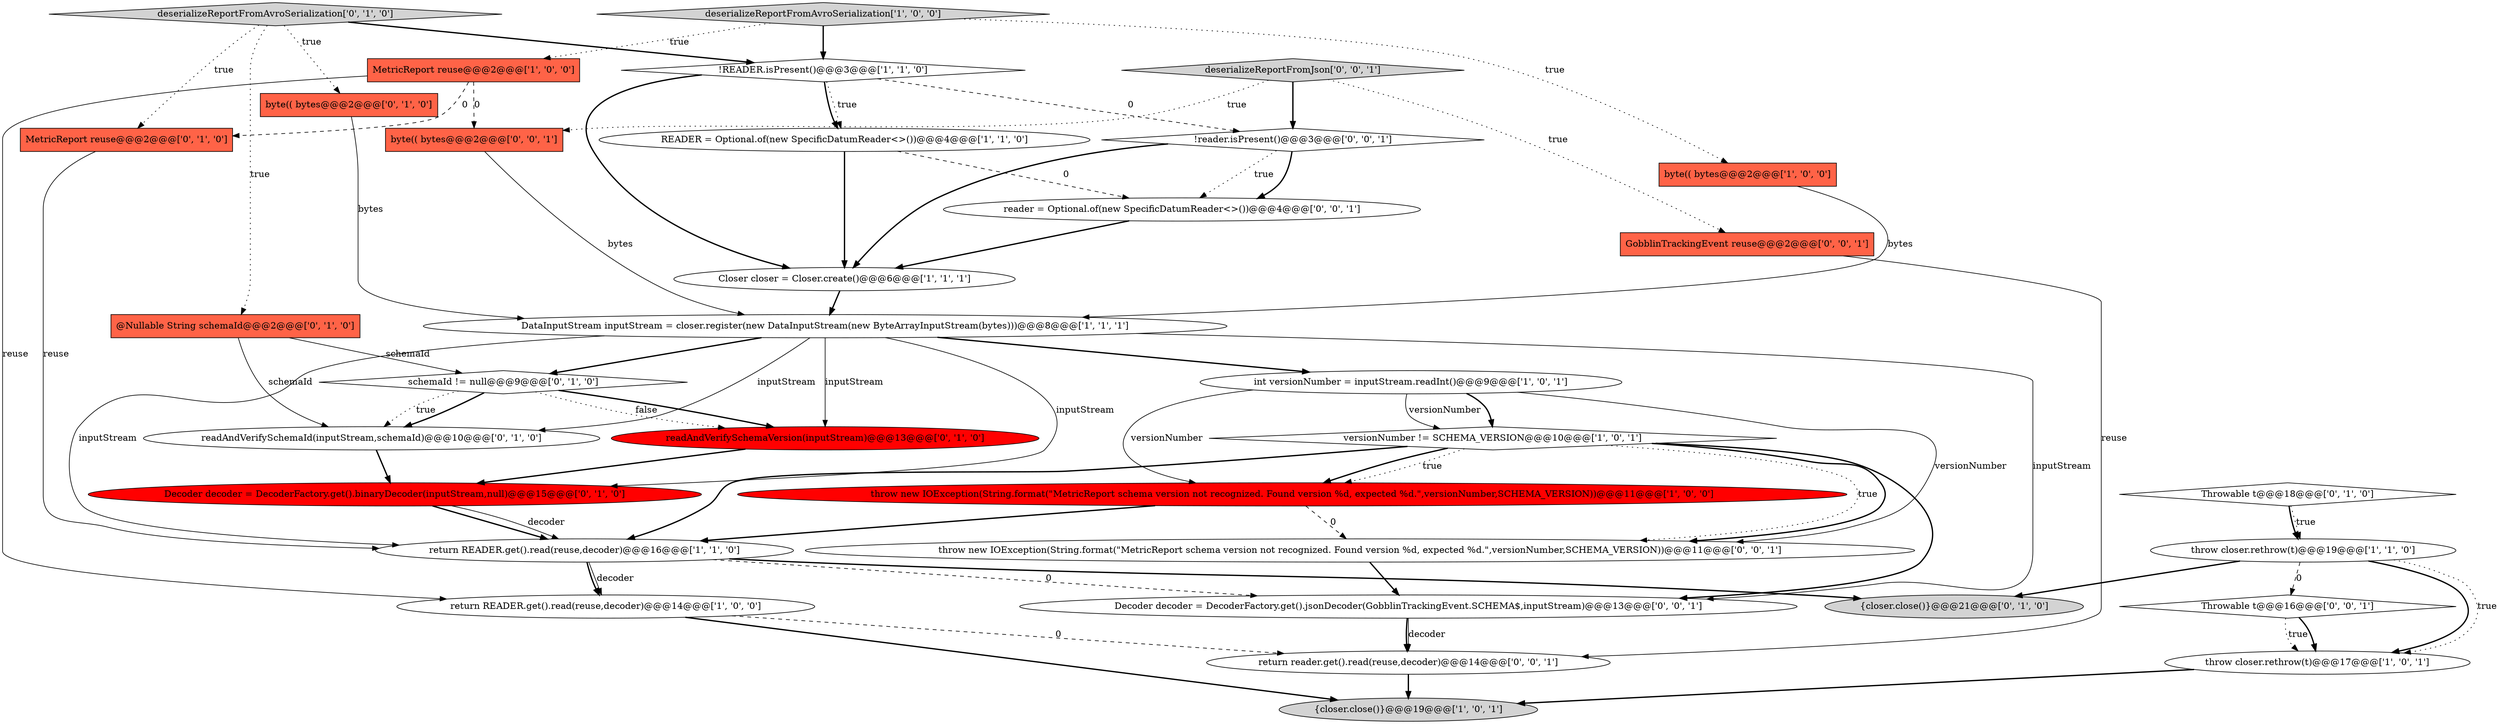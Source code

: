digraph {
4 [style = filled, label = "throw closer.rethrow(t)@@@17@@@['1', '0', '1']", fillcolor = white, shape = ellipse image = "AAA0AAABBB1BBB"];
0 [style = filled, label = "versionNumber != SCHEMA_VERSION@@@10@@@['1', '0', '1']", fillcolor = white, shape = diamond image = "AAA0AAABBB1BBB"];
7 [style = filled, label = "Closer closer = Closer.create()@@@6@@@['1', '1', '1']", fillcolor = white, shape = ellipse image = "AAA0AAABBB1BBB"];
26 [style = filled, label = "deserializeReportFromJson['0', '0', '1']", fillcolor = lightgray, shape = diamond image = "AAA0AAABBB3BBB"];
3 [style = filled, label = "int versionNumber = inputStream.readInt()@@@9@@@['1', '0', '1']", fillcolor = white, shape = ellipse image = "AAA0AAABBB1BBB"];
17 [style = filled, label = "byte(( bytes@@@2@@@['0', '1', '0']", fillcolor = tomato, shape = box image = "AAA0AAABBB2BBB"];
20 [style = filled, label = "Throwable t@@@18@@@['0', '1', '0']", fillcolor = white, shape = diamond image = "AAA0AAABBB2BBB"];
10 [style = filled, label = "throw closer.rethrow(t)@@@19@@@['1', '1', '0']", fillcolor = white, shape = ellipse image = "AAA0AAABBB1BBB"];
15 [style = filled, label = "Decoder decoder = DecoderFactory.get().binaryDecoder(inputStream,null)@@@15@@@['0', '1', '0']", fillcolor = red, shape = ellipse image = "AAA1AAABBB2BBB"];
9 [style = filled, label = "DataInputStream inputStream = closer.register(new DataInputStream(new ByteArrayInputStream(bytes)))@@@8@@@['1', '1', '1']", fillcolor = white, shape = ellipse image = "AAA0AAABBB1BBB"];
16 [style = filled, label = "{closer.close()}@@@21@@@['0', '1', '0']", fillcolor = lightgray, shape = ellipse image = "AAA0AAABBB2BBB"];
14 [style = filled, label = "{closer.close()}@@@19@@@['1', '0', '1']", fillcolor = lightgray, shape = ellipse image = "AAA0AAABBB1BBB"];
21 [style = filled, label = "MetricReport reuse@@@2@@@['0', '1', '0']", fillcolor = tomato, shape = box image = "AAA1AAABBB2BBB"];
25 [style = filled, label = "reader = Optional.of(new SpecificDatumReader<>())@@@4@@@['0', '0', '1']", fillcolor = white, shape = ellipse image = "AAA0AAABBB3BBB"];
8 [style = filled, label = "READER = Optional.of(new SpecificDatumReader<>())@@@4@@@['1', '1', '0']", fillcolor = white, shape = ellipse image = "AAA0AAABBB1BBB"];
24 [style = filled, label = "deserializeReportFromAvroSerialization['0', '1', '0']", fillcolor = lightgray, shape = diamond image = "AAA0AAABBB2BBB"];
27 [style = filled, label = "GobblinTrackingEvent reuse@@@2@@@['0', '0', '1']", fillcolor = tomato, shape = box image = "AAA0AAABBB3BBB"];
1 [style = filled, label = "!READER.isPresent()@@@3@@@['1', '1', '0']", fillcolor = white, shape = diamond image = "AAA0AAABBB1BBB"];
6 [style = filled, label = "return READER.get().read(reuse,decoder)@@@14@@@['1', '0', '0']", fillcolor = white, shape = ellipse image = "AAA0AAABBB1BBB"];
28 [style = filled, label = "Decoder decoder = DecoderFactory.get().jsonDecoder(GobblinTrackingEvent.SCHEMA$,inputStream)@@@13@@@['0', '0', '1']", fillcolor = white, shape = ellipse image = "AAA0AAABBB3BBB"];
22 [style = filled, label = "readAndVerifySchemaVersion(inputStream)@@@13@@@['0', '1', '0']", fillcolor = red, shape = ellipse image = "AAA1AAABBB2BBB"];
31 [style = filled, label = "return reader.get().read(reuse,decoder)@@@14@@@['0', '0', '1']", fillcolor = white, shape = ellipse image = "AAA0AAABBB3BBB"];
29 [style = filled, label = "Throwable t@@@16@@@['0', '0', '1']", fillcolor = white, shape = diamond image = "AAA0AAABBB3BBB"];
13 [style = filled, label = "return READER.get().read(reuse,decoder)@@@16@@@['1', '1', '0']", fillcolor = white, shape = ellipse image = "AAA0AAABBB1BBB"];
23 [style = filled, label = "schemaId != null@@@9@@@['0', '1', '0']", fillcolor = white, shape = diamond image = "AAA0AAABBB2BBB"];
5 [style = filled, label = "throw new IOException(String.format(\"MetricReport schema version not recognized. Found version %d, expected %d.\",versionNumber,SCHEMA_VERSION))@@@11@@@['1', '0', '0']", fillcolor = red, shape = ellipse image = "AAA1AAABBB1BBB"];
33 [style = filled, label = "throw new IOException(String.format(\"MetricReport schema version not recognized. Found version %d, expected %d.\",versionNumber,SCHEMA_VERSION))@@@11@@@['0', '0', '1']", fillcolor = white, shape = ellipse image = "AAA0AAABBB3BBB"];
12 [style = filled, label = "MetricReport reuse@@@2@@@['1', '0', '0']", fillcolor = tomato, shape = box image = "AAA1AAABBB1BBB"];
11 [style = filled, label = "deserializeReportFromAvroSerialization['1', '0', '0']", fillcolor = lightgray, shape = diamond image = "AAA0AAABBB1BBB"];
32 [style = filled, label = "!reader.isPresent()@@@3@@@['0', '0', '1']", fillcolor = white, shape = diamond image = "AAA0AAABBB3BBB"];
19 [style = filled, label = "readAndVerifySchemaId(inputStream,schemaId)@@@10@@@['0', '1', '0']", fillcolor = white, shape = ellipse image = "AAA0AAABBB2BBB"];
2 [style = filled, label = "byte(( bytes@@@2@@@['1', '0', '0']", fillcolor = tomato, shape = box image = "AAA0AAABBB1BBB"];
30 [style = filled, label = "byte(( bytes@@@2@@@['0', '0', '1']", fillcolor = tomato, shape = box image = "AAA0AAABBB3BBB"];
18 [style = filled, label = "@Nullable String schemaId@@@2@@@['0', '1', '0']", fillcolor = tomato, shape = box image = "AAA0AAABBB2BBB"];
21->13 [style = solid, label="reuse"];
31->14 [style = bold, label=""];
29->4 [style = dotted, label="true"];
9->22 [style = solid, label="inputStream"];
9->28 [style = solid, label="inputStream"];
3->5 [style = solid, label="versionNumber"];
4->14 [style = bold, label=""];
0->5 [style = dotted, label="true"];
1->8 [style = bold, label=""];
22->15 [style = bold, label=""];
23->22 [style = dotted, label="false"];
0->13 [style = bold, label=""];
15->13 [style = bold, label=""];
29->4 [style = bold, label=""];
26->32 [style = bold, label=""];
11->1 [style = bold, label=""];
18->19 [style = solid, label="schemaId"];
26->27 [style = dotted, label="true"];
33->28 [style = bold, label=""];
24->17 [style = dotted, label="true"];
11->12 [style = dotted, label="true"];
0->33 [style = dotted, label="true"];
28->31 [style = bold, label=""];
9->19 [style = solid, label="inputStream"];
24->18 [style = dotted, label="true"];
6->31 [style = dashed, label="0"];
2->9 [style = solid, label="bytes"];
9->13 [style = solid, label="inputStream"];
32->7 [style = bold, label=""];
13->6 [style = solid, label="decoder"];
17->9 [style = solid, label="bytes"];
23->19 [style = dotted, label="true"];
30->9 [style = solid, label="bytes"];
0->28 [style = bold, label=""];
28->31 [style = solid, label="decoder"];
12->30 [style = dashed, label="0"];
25->7 [style = bold, label=""];
1->32 [style = dashed, label="0"];
1->7 [style = bold, label=""];
10->29 [style = dashed, label="0"];
13->16 [style = bold, label=""];
12->21 [style = dashed, label="0"];
3->0 [style = bold, label=""];
8->7 [style = bold, label=""];
20->10 [style = bold, label=""];
6->14 [style = bold, label=""];
7->9 [style = bold, label=""];
9->23 [style = bold, label=""];
13->28 [style = dashed, label="0"];
3->33 [style = solid, label="versionNumber"];
11->2 [style = dotted, label="true"];
32->25 [style = dotted, label="true"];
23->22 [style = bold, label=""];
18->23 [style = solid, label="schemaId"];
10->16 [style = bold, label=""];
0->33 [style = bold, label=""];
26->30 [style = dotted, label="true"];
15->13 [style = solid, label="decoder"];
5->13 [style = bold, label=""];
23->19 [style = bold, label=""];
20->10 [style = dotted, label="true"];
32->25 [style = bold, label=""];
5->33 [style = dashed, label="0"];
1->8 [style = dotted, label="true"];
3->0 [style = solid, label="versionNumber"];
10->4 [style = bold, label=""];
9->3 [style = bold, label=""];
8->25 [style = dashed, label="0"];
12->6 [style = solid, label="reuse"];
24->1 [style = bold, label=""];
10->4 [style = dotted, label="true"];
13->6 [style = bold, label=""];
19->15 [style = bold, label=""];
24->21 [style = dotted, label="true"];
27->31 [style = solid, label="reuse"];
9->15 [style = solid, label="inputStream"];
0->5 [style = bold, label=""];
}
